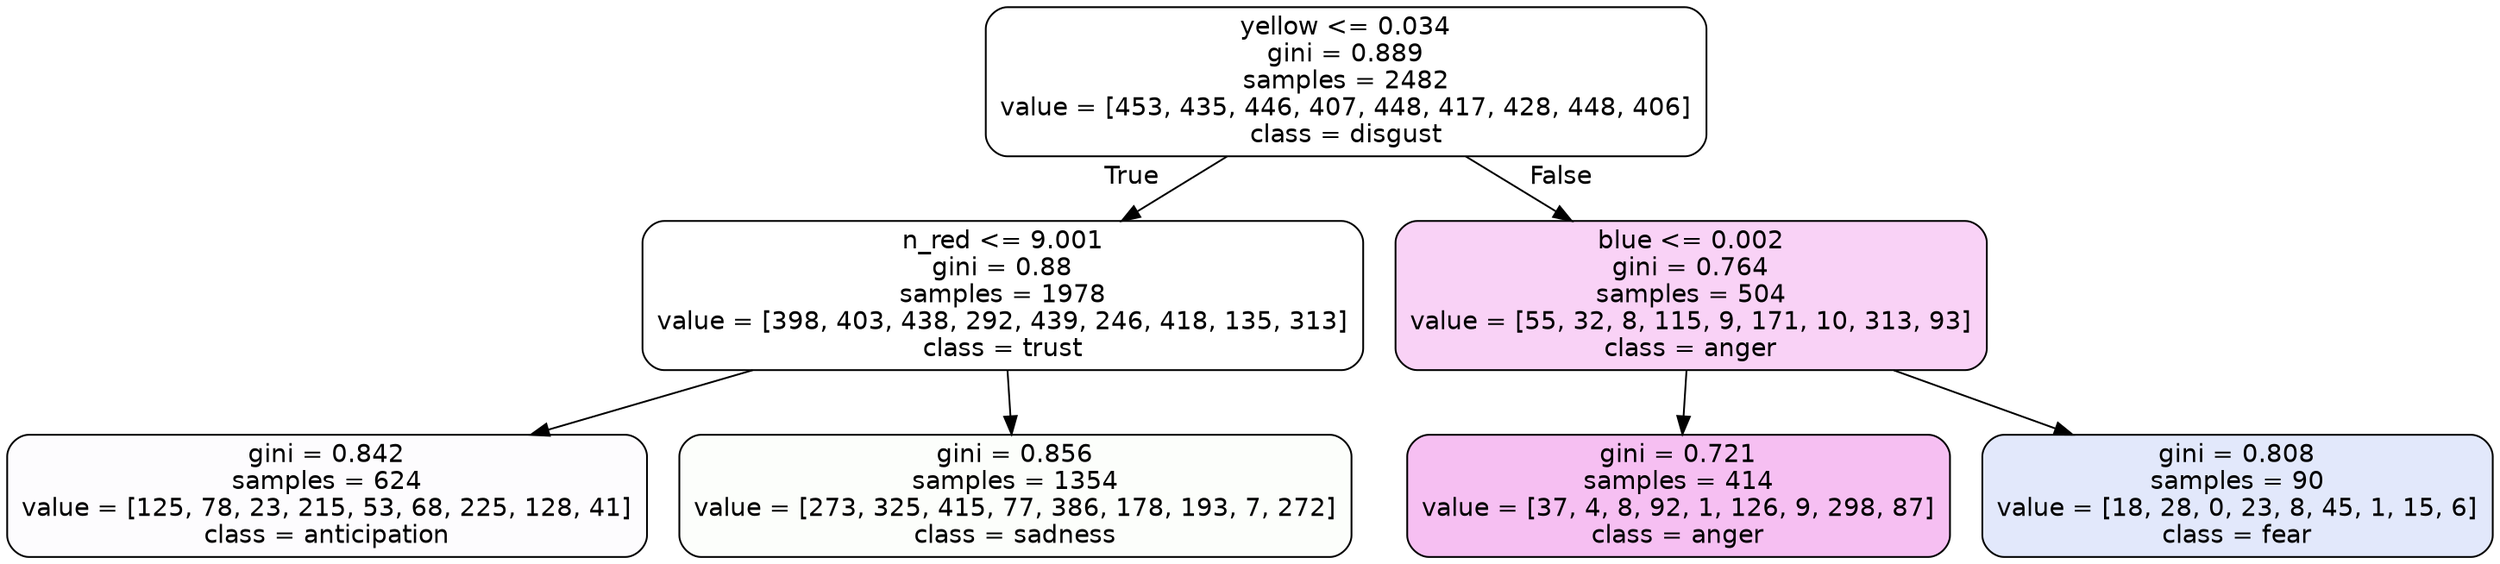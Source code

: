 digraph Tree {
node [shape=box, style="filled, rounded", color="black", fontname=helvetica] ;
edge [fontname=helvetica] ;
0 [label="yellow <= 0.034\ngini = 0.889\nsamples = 2482\nvalue = [453, 435, 446, 407, 448, 417, 428, 448, 406]\nclass = disgust", fillcolor="#e5813900"] ;
1 [label="n_red <= 9.001\ngini = 0.88\nsamples = 1978\nvalue = [398, 403, 438, 292, 439, 246, 418, 135, 313]\nclass = trust", fillcolor="#39d7e500"] ;
0 -> 1 [labeldistance=2.5, labelangle=45, headlabel="True"] ;
2 [label="gini = 0.842\nsamples = 624\nvalue = [125, 78, 23, 215, 53, 68, 225, 128, 41]\nclass = anticipation", fillcolor="#8139e503"] ;
1 -> 2 ;
3 [label="gini = 0.856\nsamples = 1354\nvalue = [273, 325, 415, 77, 386, 178, 193, 7, 272]\nclass = sadness", fillcolor="#64e53904"] ;
1 -> 3 ;
4 [label="blue <= 0.002\ngini = 0.764\nsamples = 504\nvalue = [55, 32, 8, 115, 9, 171, 10, 313, 93]\nclass = anger", fillcolor="#e539d739"] ;
0 -> 4 [labeldistance=2.5, labelangle=-45, headlabel="False"] ;
5 [label="gini = 0.721\nsamples = 414\nvalue = [37, 4, 8, 92, 1, 126, 9, 298, 87]\nclass = anger", fillcolor="#e539d752"] ;
4 -> 5 ;
6 [label="gini = 0.808\nsamples = 90\nvalue = [18, 28, 0, 23, 8, 45, 1, 15, 6]\nclass = fear", fillcolor="#3964e525"] ;
4 -> 6 ;
}